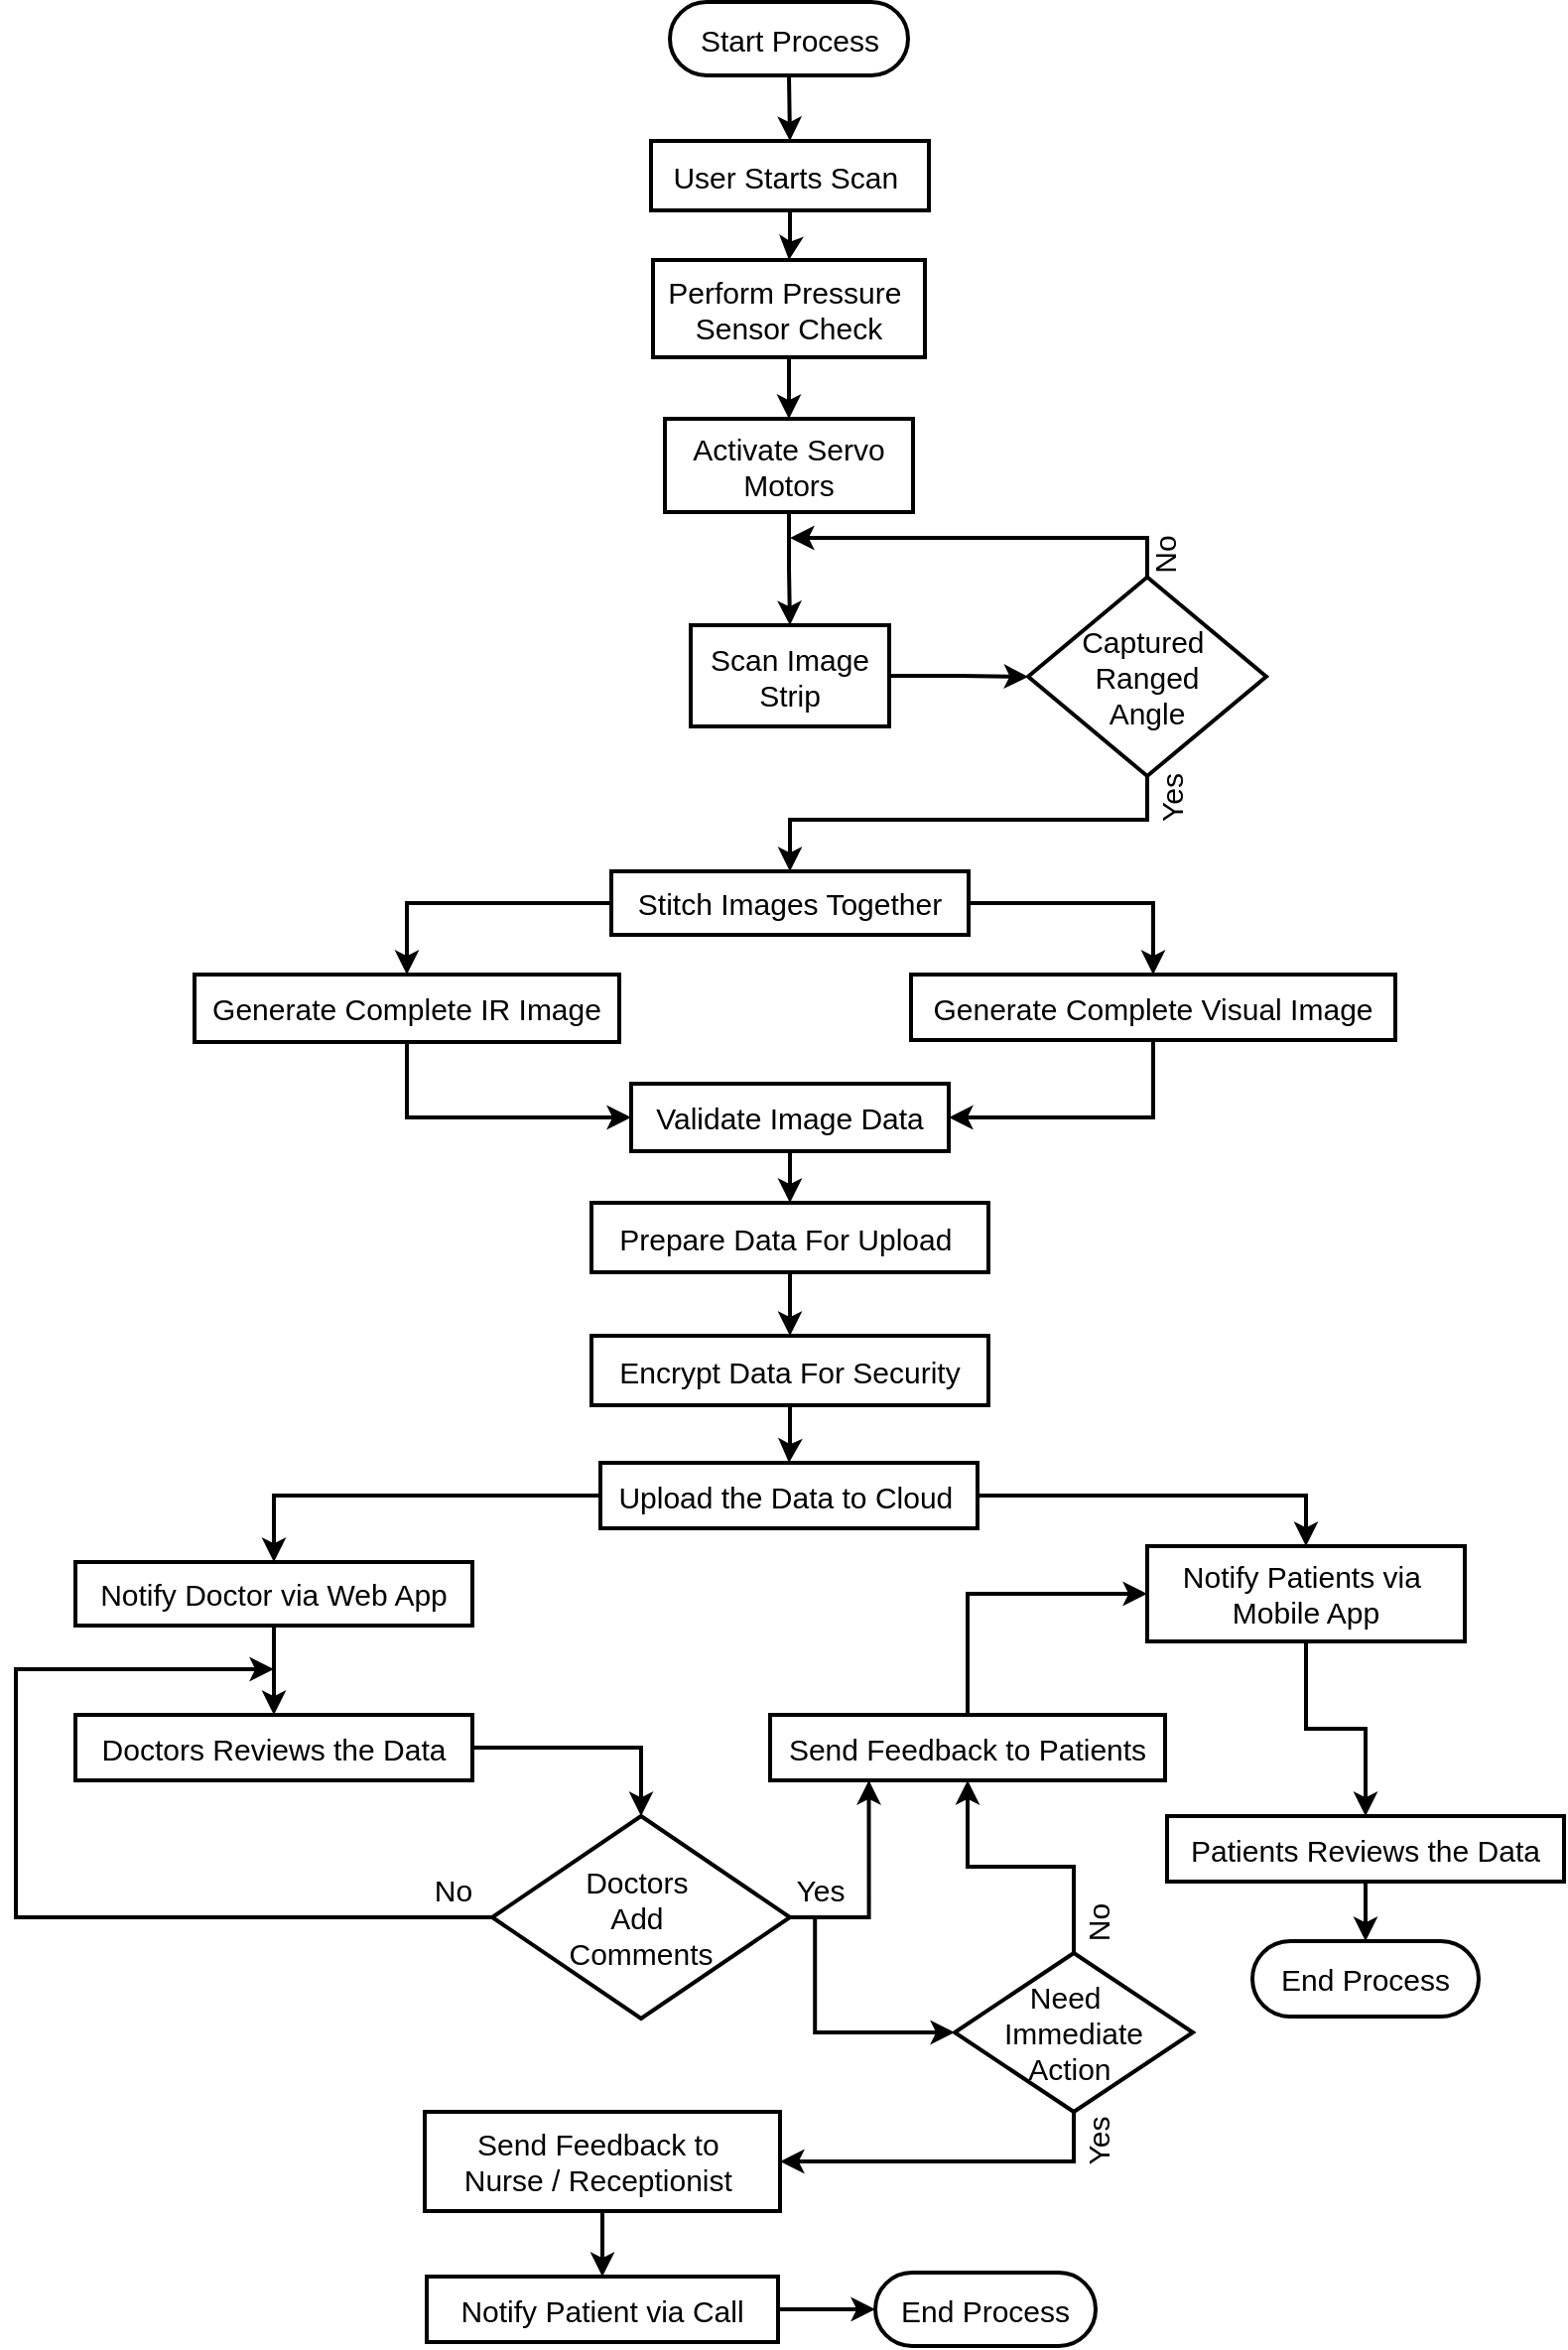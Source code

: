 <mxfile version="26.0.7">
  <diagram name="Page-1" id="AeU-xj0LbcTx7gq5d55r">
    <mxGraphModel dx="933" dy="1729" grid="1" gridSize="10" guides="1" tooltips="1" connect="1" arrows="1" fold="1" page="1" pageScale="1" pageWidth="850" pageHeight="1100" math="0" shadow="0">
      <root>
        <mxCell id="0" />
        <mxCell id="1" parent="0" />
        <mxCell id="R70V5XC0buMxfFzWmvGT-40" value="" style="edgeStyle=orthogonalEdgeStyle;rounded=0;orthogonalLoop=1;jettySize=auto;html=1;fontSize=15;strokeWidth=2;" edge="1" parent="1" source="R70V5XC0buMxfFzWmvGT-1" target="R70V5XC0buMxfFzWmvGT-11">
          <mxGeometry relative="1" as="geometry" />
        </mxCell>
        <mxCell id="R70V5XC0buMxfFzWmvGT-1" value="User Starts Scan&amp;nbsp;" style="rounded=0;whiteSpace=wrap;html=1;fontSize=15;strokeWidth=2;" vertex="1" parent="1">
          <mxGeometry x="340" y="20" width="140" height="35" as="geometry" />
        </mxCell>
        <mxCell id="R70V5XC0buMxfFzWmvGT-2" value="Start Process" style="rounded=1;whiteSpace=wrap;html=1;arcSize=50;fontSize=15;strokeWidth=2;" vertex="1" parent="1">
          <mxGeometry x="349.5" y="-50" width="120" height="37" as="geometry" />
        </mxCell>
        <mxCell id="R70V5XC0buMxfFzWmvGT-28" value="" style="edgeStyle=orthogonalEdgeStyle;rounded=0;orthogonalLoop=1;jettySize=auto;html=1;fontSize=15;strokeWidth=2;" edge="1" parent="1" source="R70V5XC0buMxfFzWmvGT-3" target="R70V5XC0buMxfFzWmvGT-5">
          <mxGeometry relative="1" as="geometry" />
        </mxCell>
        <mxCell id="R70V5XC0buMxfFzWmvGT-3" value="Activate Servo Motors" style="rounded=0;whiteSpace=wrap;html=1;fontSize=15;strokeWidth=2;" vertex="1" parent="1">
          <mxGeometry x="347" y="160" width="125" height="47" as="geometry" />
        </mxCell>
        <mxCell id="R70V5XC0buMxfFzWmvGT-31" value="" style="edgeStyle=orthogonalEdgeStyle;rounded=0;orthogonalLoop=1;jettySize=auto;html=1;fontSize=15;strokeWidth=2;" edge="1" parent="1" source="R70V5XC0buMxfFzWmvGT-5" target="R70V5XC0buMxfFzWmvGT-29">
          <mxGeometry relative="1" as="geometry" />
        </mxCell>
        <mxCell id="R70V5XC0buMxfFzWmvGT-5" value="Scan Image Strip" style="rounded=0;whiteSpace=wrap;html=1;fontSize=15;strokeWidth=2;" vertex="1" parent="1">
          <mxGeometry x="360" y="264" width="100" height="51" as="geometry" />
        </mxCell>
        <mxCell id="R70V5XC0buMxfFzWmvGT-43" style="edgeStyle=orthogonalEdgeStyle;rounded=0;orthogonalLoop=1;jettySize=auto;html=1;entryX=0.5;entryY=0;entryDx=0;entryDy=0;exitX=0;exitY=0.5;exitDx=0;exitDy=0;fontSize=15;strokeWidth=2;" edge="1" parent="1" source="R70V5XC0buMxfFzWmvGT-6" target="R70V5XC0buMxfFzWmvGT-7">
          <mxGeometry relative="1" as="geometry" />
        </mxCell>
        <mxCell id="R70V5XC0buMxfFzWmvGT-6" value="Stitch Images Together" style="rounded=0;whiteSpace=wrap;html=1;fontSize=15;strokeWidth=2;" vertex="1" parent="1">
          <mxGeometry x="320" y="388" width="180" height="32" as="geometry" />
        </mxCell>
        <mxCell id="R70V5XC0buMxfFzWmvGT-44" style="edgeStyle=orthogonalEdgeStyle;rounded=0;orthogonalLoop=1;jettySize=auto;html=1;entryX=0;entryY=0.5;entryDx=0;entryDy=0;fontSize=15;strokeWidth=2;exitX=0.5;exitY=1;exitDx=0;exitDy=0;" edge="1" parent="1" source="R70V5XC0buMxfFzWmvGT-7" target="R70V5XC0buMxfFzWmvGT-8">
          <mxGeometry relative="1" as="geometry" />
        </mxCell>
        <mxCell id="R70V5XC0buMxfFzWmvGT-7" value="Generate Complete IR Image" style="rounded=0;whiteSpace=wrap;html=1;fontSize=15;strokeWidth=2;" vertex="1" parent="1">
          <mxGeometry x="110" y="440" width="214" height="34" as="geometry" />
        </mxCell>
        <mxCell id="R70V5XC0buMxfFzWmvGT-46" value="" style="edgeStyle=orthogonalEdgeStyle;rounded=0;orthogonalLoop=1;jettySize=auto;html=1;fontSize=15;strokeWidth=2;" edge="1" parent="1" source="R70V5XC0buMxfFzWmvGT-8" target="R70V5XC0buMxfFzWmvGT-9">
          <mxGeometry relative="1" as="geometry" />
        </mxCell>
        <mxCell id="R70V5XC0buMxfFzWmvGT-8" value="Validate Image Data" style="rounded=0;whiteSpace=wrap;html=1;fontSize=15;strokeWidth=2;" vertex="1" parent="1">
          <mxGeometry x="330" y="495" width="160" height="34" as="geometry" />
        </mxCell>
        <mxCell id="R70V5XC0buMxfFzWmvGT-52" value="" style="edgeStyle=orthogonalEdgeStyle;rounded=0;orthogonalLoop=1;jettySize=auto;html=1;fontSize=15;strokeWidth=2;" edge="1" parent="1" source="R70V5XC0buMxfFzWmvGT-9" target="R70V5XC0buMxfFzWmvGT-13">
          <mxGeometry relative="1" as="geometry" />
        </mxCell>
        <mxCell id="R70V5XC0buMxfFzWmvGT-9" value="Prepare Data For Upload&amp;nbsp;" style="rounded=0;whiteSpace=wrap;html=1;fontSize=15;strokeWidth=2;" vertex="1" parent="1">
          <mxGeometry x="310" y="555" width="200" height="35" as="geometry" />
        </mxCell>
        <mxCell id="R70V5XC0buMxfFzWmvGT-45" style="edgeStyle=orthogonalEdgeStyle;rounded=0;orthogonalLoop=1;jettySize=auto;html=1;exitX=0.5;exitY=1;exitDx=0;exitDy=0;entryX=1;entryY=0.5;entryDx=0;entryDy=0;fontSize=15;strokeWidth=2;" edge="1" parent="1" source="R70V5XC0buMxfFzWmvGT-10" target="R70V5XC0buMxfFzWmvGT-8">
          <mxGeometry relative="1" as="geometry" />
        </mxCell>
        <mxCell id="R70V5XC0buMxfFzWmvGT-10" value="Generate Complete Visual Image" style="rounded=0;whiteSpace=wrap;html=1;fontSize=15;strokeWidth=2;" vertex="1" parent="1">
          <mxGeometry x="471" y="440" width="244" height="33" as="geometry" />
        </mxCell>
        <mxCell id="R70V5XC0buMxfFzWmvGT-41" value="" style="edgeStyle=orthogonalEdgeStyle;rounded=0;orthogonalLoop=1;jettySize=auto;html=1;fontSize=15;strokeWidth=2;" edge="1" parent="1" source="R70V5XC0buMxfFzWmvGT-11" target="R70V5XC0buMxfFzWmvGT-3">
          <mxGeometry relative="1" as="geometry" />
        </mxCell>
        <mxCell id="R70V5XC0buMxfFzWmvGT-11" value="Perform Pressure&amp;nbsp;&lt;div&gt;Sensor Check&lt;/div&gt;" style="rounded=0;whiteSpace=wrap;html=1;fontSize=15;strokeWidth=2;" vertex="1" parent="1">
          <mxGeometry x="341" y="80" width="137" height="49" as="geometry" />
        </mxCell>
        <mxCell id="R70V5XC0buMxfFzWmvGT-53" value="" style="edgeStyle=orthogonalEdgeStyle;rounded=0;orthogonalLoop=1;jettySize=auto;html=1;fontSize=15;strokeWidth=2;" edge="1" parent="1" source="R70V5XC0buMxfFzWmvGT-13" target="R70V5XC0buMxfFzWmvGT-16">
          <mxGeometry relative="1" as="geometry" />
        </mxCell>
        <mxCell id="R70V5XC0buMxfFzWmvGT-13" value="Encrypt Data For Security" style="rounded=0;whiteSpace=wrap;html=1;fontSize=15;strokeWidth=2;" vertex="1" parent="1">
          <mxGeometry x="310" y="622" width="200" height="35" as="geometry" />
        </mxCell>
        <mxCell id="R70V5XC0buMxfFzWmvGT-54" style="edgeStyle=orthogonalEdgeStyle;rounded=0;orthogonalLoop=1;jettySize=auto;html=1;entryX=0.5;entryY=0;entryDx=0;entryDy=0;exitX=0;exitY=0.5;exitDx=0;exitDy=0;fontSize=15;strokeWidth=2;" edge="1" parent="1" source="R70V5XC0buMxfFzWmvGT-16" target="R70V5XC0buMxfFzWmvGT-17">
          <mxGeometry relative="1" as="geometry" />
        </mxCell>
        <mxCell id="R70V5XC0buMxfFzWmvGT-55" style="edgeStyle=orthogonalEdgeStyle;rounded=0;orthogonalLoop=1;jettySize=auto;html=1;exitX=1;exitY=0.5;exitDx=0;exitDy=0;entryX=0.5;entryY=0;entryDx=0;entryDy=0;fontSize=15;strokeWidth=2;" edge="1" parent="1" source="R70V5XC0buMxfFzWmvGT-16" target="R70V5XC0buMxfFzWmvGT-18">
          <mxGeometry relative="1" as="geometry" />
        </mxCell>
        <mxCell id="R70V5XC0buMxfFzWmvGT-16" value="Upload the Data to Cloud&amp;nbsp;" style="rounded=0;whiteSpace=wrap;html=1;fontSize=15;strokeWidth=2;" vertex="1" parent="1">
          <mxGeometry x="314.5" y="686" width="190" height="33" as="geometry" />
        </mxCell>
        <mxCell id="R70V5XC0buMxfFzWmvGT-56" value="" style="edgeStyle=orthogonalEdgeStyle;rounded=0;orthogonalLoop=1;jettySize=auto;html=1;fontSize=15;strokeWidth=2;" edge="1" parent="1" source="R70V5XC0buMxfFzWmvGT-17" target="R70V5XC0buMxfFzWmvGT-20">
          <mxGeometry relative="1" as="geometry" />
        </mxCell>
        <mxCell id="R70V5XC0buMxfFzWmvGT-17" value="Notify Doctor via Web App" style="rounded=0;whiteSpace=wrap;html=1;fontSize=15;strokeWidth=2;" vertex="1" parent="1">
          <mxGeometry x="50" y="736" width="200" height="32" as="geometry" />
        </mxCell>
        <mxCell id="R70V5XC0buMxfFzWmvGT-57" value="" style="edgeStyle=orthogonalEdgeStyle;rounded=0;orthogonalLoop=1;jettySize=auto;html=1;fontSize=15;strokeWidth=2;" edge="1" parent="1" source="R70V5XC0buMxfFzWmvGT-18" target="R70V5XC0buMxfFzWmvGT-19">
          <mxGeometry relative="1" as="geometry" />
        </mxCell>
        <mxCell id="R70V5XC0buMxfFzWmvGT-18" value="Notify Patients via&amp;nbsp;&lt;div&gt;Mobile App&lt;/div&gt;" style="rounded=0;whiteSpace=wrap;html=1;fontSize=15;strokeWidth=2;" vertex="1" parent="1">
          <mxGeometry x="590" y="728" width="160" height="48" as="geometry" />
        </mxCell>
        <mxCell id="R70V5XC0buMxfFzWmvGT-67" value="" style="edgeStyle=orthogonalEdgeStyle;rounded=0;orthogonalLoop=1;jettySize=auto;html=1;fontSize=15;strokeWidth=2;" edge="1" parent="1" source="R70V5XC0buMxfFzWmvGT-19" target="R70V5XC0buMxfFzWmvGT-65">
          <mxGeometry relative="1" as="geometry" />
        </mxCell>
        <mxCell id="R70V5XC0buMxfFzWmvGT-19" value="Patients Reviews the Data" style="rounded=0;whiteSpace=wrap;html=1;fontSize=15;strokeWidth=2;" vertex="1" parent="1">
          <mxGeometry x="600" y="864" width="200" height="33" as="geometry" />
        </mxCell>
        <mxCell id="R70V5XC0buMxfFzWmvGT-62" style="edgeStyle=orthogonalEdgeStyle;rounded=0;orthogonalLoop=1;jettySize=auto;html=1;exitX=1;exitY=0.5;exitDx=0;exitDy=0;entryX=0.5;entryY=0;entryDx=0;entryDy=0;fontSize=15;strokeWidth=2;" edge="1" parent="1" source="R70V5XC0buMxfFzWmvGT-20" target="R70V5XC0buMxfFzWmvGT-58">
          <mxGeometry relative="1" as="geometry" />
        </mxCell>
        <mxCell id="R70V5XC0buMxfFzWmvGT-20" value="Doctors Reviews the Data" style="rounded=0;whiteSpace=wrap;html=1;fontSize=15;strokeWidth=2;" vertex="1" parent="1">
          <mxGeometry x="50" y="813" width="200" height="33" as="geometry" />
        </mxCell>
        <mxCell id="R70V5XC0buMxfFzWmvGT-61" style="edgeStyle=orthogonalEdgeStyle;rounded=0;orthogonalLoop=1;jettySize=auto;html=1;entryX=0;entryY=0.5;entryDx=0;entryDy=0;fontSize=15;strokeWidth=2;" edge="1" parent="1" source="R70V5XC0buMxfFzWmvGT-21" target="R70V5XC0buMxfFzWmvGT-18">
          <mxGeometry relative="1" as="geometry" />
        </mxCell>
        <mxCell id="R70V5XC0buMxfFzWmvGT-21" value="Send Feedback to Patients" style="rounded=0;whiteSpace=wrap;html=1;fontSize=15;strokeWidth=2;" vertex="1" parent="1">
          <mxGeometry x="400" y="813" width="199" height="33" as="geometry" />
        </mxCell>
        <mxCell id="R70V5XC0buMxfFzWmvGT-25" value="End Process" style="rounded=1;whiteSpace=wrap;html=1;arcSize=50;fontSize=15;strokeWidth=2;" vertex="1" parent="1">
          <mxGeometry x="453" y="1094" width="111" height="37" as="geometry" />
        </mxCell>
        <mxCell id="R70V5XC0buMxfFzWmvGT-26" value="" style="endArrow=classic;html=1;rounded=0;exitX=0.5;exitY=1;exitDx=0;exitDy=0;entryX=0.5;entryY=0;entryDx=0;entryDy=0;fontSize=15;strokeWidth=2;" edge="1" parent="1" source="R70V5XC0buMxfFzWmvGT-2" target="R70V5XC0buMxfFzWmvGT-1">
          <mxGeometry width="50" height="50" relative="1" as="geometry">
            <mxPoint x="410" y="100" as="sourcePoint" />
            <mxPoint x="460" y="50" as="targetPoint" />
          </mxGeometry>
        </mxCell>
        <mxCell id="R70V5XC0buMxfFzWmvGT-29" value="Captured&amp;nbsp;&lt;div&gt;Ranged&lt;/div&gt;&lt;div&gt;Angle&lt;/div&gt;" style="rhombus;whiteSpace=wrap;html=1;fontSize=15;strokeWidth=2;" vertex="1" parent="1">
          <mxGeometry x="530" y="239.75" width="120" height="100.25" as="geometry" />
        </mxCell>
        <mxCell id="R70V5XC0buMxfFzWmvGT-33" value="" style="endArrow=classic;html=1;rounded=0;exitX=0.5;exitY=0;exitDx=0;exitDy=0;fontSize=15;strokeWidth=2;" edge="1" parent="1" source="R70V5XC0buMxfFzWmvGT-29">
          <mxGeometry width="50" height="50" relative="1" as="geometry">
            <mxPoint x="585" y="223.75" as="sourcePoint" />
            <mxPoint x="410" y="220" as="targetPoint" />
            <Array as="points">
              <mxPoint x="590" y="220" />
            </Array>
          </mxGeometry>
        </mxCell>
        <mxCell id="R70V5XC0buMxfFzWmvGT-38" value="" style="endArrow=classic;html=1;rounded=0;exitX=0.5;exitY=1;exitDx=0;exitDy=0;entryX=0.5;entryY=0;entryDx=0;entryDy=0;fontSize=15;strokeWidth=2;" edge="1" parent="1" source="R70V5XC0buMxfFzWmvGT-29" target="R70V5XC0buMxfFzWmvGT-6">
          <mxGeometry width="50" height="50" relative="1" as="geometry">
            <mxPoint x="585" y="324.25" as="sourcePoint" />
            <mxPoint x="410" y="392" as="targetPoint" />
            <Array as="points">
              <mxPoint x="590" y="362" />
              <mxPoint x="410" y="362" />
            </Array>
          </mxGeometry>
        </mxCell>
        <mxCell id="R70V5XC0buMxfFzWmvGT-42" style="edgeStyle=orthogonalEdgeStyle;rounded=0;orthogonalLoop=1;jettySize=auto;html=1;entryX=0.5;entryY=0;entryDx=0;entryDy=0;exitX=1;exitY=0.5;exitDx=0;exitDy=0;fontSize=15;strokeWidth=2;" edge="1" parent="1" source="R70V5XC0buMxfFzWmvGT-6" target="R70V5XC0buMxfFzWmvGT-10">
          <mxGeometry relative="1" as="geometry" />
        </mxCell>
        <mxCell id="R70V5XC0buMxfFzWmvGT-50" value="Yes" style="text;html=1;align=center;verticalAlign=middle;resizable=0;points=[];autosize=1;strokeColor=none;fillColor=none;rotation=-90;fontSize=15;strokeWidth=2;" vertex="1" parent="1">
          <mxGeometry x="577" y="336.25" width="50" height="30" as="geometry" />
        </mxCell>
        <mxCell id="R70V5XC0buMxfFzWmvGT-51" value="No" style="text;html=1;align=center;verticalAlign=middle;resizable=0;points=[];autosize=1;strokeColor=none;fillColor=none;rotation=-90;fontSize=15;strokeWidth=2;" vertex="1" parent="1">
          <mxGeometry x="578" y="213.75" width="40" height="30" as="geometry" />
        </mxCell>
        <mxCell id="R70V5XC0buMxfFzWmvGT-77" style="edgeStyle=orthogonalEdgeStyle;rounded=0;orthogonalLoop=1;jettySize=auto;html=1;exitX=1;exitY=0.5;exitDx=0;exitDy=0;entryX=0.25;entryY=1;entryDx=0;entryDy=0;strokeWidth=2;" edge="1" parent="1" source="R70V5XC0buMxfFzWmvGT-58" target="R70V5XC0buMxfFzWmvGT-21">
          <mxGeometry relative="1" as="geometry" />
        </mxCell>
        <mxCell id="R70V5XC0buMxfFzWmvGT-58" value="Doctors&amp;nbsp;&lt;div&gt;Add&amp;nbsp;&lt;/div&gt;&lt;div&gt;Comments&lt;/div&gt;" style="rhombus;whiteSpace=wrap;html=1;fontSize=15;strokeWidth=2;" vertex="1" parent="1">
          <mxGeometry x="260" y="864" width="150" height="102" as="geometry" />
        </mxCell>
        <mxCell id="R70V5XC0buMxfFzWmvGT-69" style="edgeStyle=orthogonalEdgeStyle;rounded=0;orthogonalLoop=1;jettySize=auto;html=1;entryX=1;entryY=0.5;entryDx=0;entryDy=0;fontSize=15;strokeWidth=2;exitX=0.5;exitY=1;exitDx=0;exitDy=0;" edge="1" parent="1" source="R70V5XC0buMxfFzWmvGT-59" target="R70V5XC0buMxfFzWmvGT-60">
          <mxGeometry relative="1" as="geometry" />
        </mxCell>
        <mxCell id="R70V5XC0buMxfFzWmvGT-78" style="edgeStyle=orthogonalEdgeStyle;rounded=0;orthogonalLoop=1;jettySize=auto;html=1;entryX=0.5;entryY=1;entryDx=0;entryDy=0;strokeWidth=2;" edge="1" parent="1" source="R70V5XC0buMxfFzWmvGT-59" target="R70V5XC0buMxfFzWmvGT-21">
          <mxGeometry relative="1" as="geometry" />
        </mxCell>
        <mxCell id="R70V5XC0buMxfFzWmvGT-59" value="Need &amp;nbsp;&lt;div&gt;Immediate&lt;/div&gt;&lt;div&gt;Action&amp;nbsp;&lt;/div&gt;" style="rhombus;whiteSpace=wrap;html=1;fontSize=15;strokeWidth=2;" vertex="1" parent="1">
          <mxGeometry x="493" y="933" width="120" height="80" as="geometry" />
        </mxCell>
        <mxCell id="R70V5XC0buMxfFzWmvGT-74" value="" style="edgeStyle=orthogonalEdgeStyle;rounded=0;orthogonalLoop=1;jettySize=auto;html=1;fontSize=15;strokeWidth=2;" edge="1" parent="1" source="R70V5XC0buMxfFzWmvGT-60" target="R70V5XC0buMxfFzWmvGT-70">
          <mxGeometry relative="1" as="geometry" />
        </mxCell>
        <mxCell id="R70V5XC0buMxfFzWmvGT-60" value="Send Feedback to&amp;nbsp;&lt;div&gt;Nurse / Receptionist&amp;nbsp;&lt;/div&gt;" style="rounded=0;whiteSpace=wrap;html=1;fontSize=15;strokeWidth=2;" vertex="1" parent="1">
          <mxGeometry x="226" y="1013" width="179" height="50" as="geometry" />
        </mxCell>
        <mxCell id="R70V5XC0buMxfFzWmvGT-68" style="edgeStyle=orthogonalEdgeStyle;rounded=0;orthogonalLoop=1;jettySize=auto;html=1;entryX=0;entryY=0.5;entryDx=0;entryDy=0;exitX=0.452;exitY=0.942;exitDx=0;exitDy=0;exitPerimeter=0;fontSize=15;strokeWidth=2;" edge="1" parent="1" source="R70V5XC0buMxfFzWmvGT-64" target="R70V5XC0buMxfFzWmvGT-59">
          <mxGeometry relative="1" as="geometry">
            <Array as="points">
              <mxPoint x="423" y="973" />
            </Array>
          </mxGeometry>
        </mxCell>
        <mxCell id="R70V5XC0buMxfFzWmvGT-64" value="Yes" style="text;html=1;align=center;verticalAlign=middle;resizable=0;points=[];autosize=1;strokeColor=none;fillColor=none;fontSize=15;strokeWidth=2;" vertex="1" parent="1">
          <mxGeometry x="400" y="886" width="50" height="30" as="geometry" />
        </mxCell>
        <mxCell id="R70V5XC0buMxfFzWmvGT-65" value="End Process" style="rounded=1;whiteSpace=wrap;html=1;arcSize=50;fontSize=15;strokeWidth=2;" vertex="1" parent="1">
          <mxGeometry x="643" y="927" width="114" height="38" as="geometry" />
        </mxCell>
        <mxCell id="R70V5XC0buMxfFzWmvGT-76" value="" style="edgeStyle=orthogonalEdgeStyle;rounded=0;orthogonalLoop=1;jettySize=auto;html=1;fontSize=15;strokeWidth=2;" edge="1" parent="1" source="R70V5XC0buMxfFzWmvGT-70" target="R70V5XC0buMxfFzWmvGT-25">
          <mxGeometry relative="1" as="geometry" />
        </mxCell>
        <mxCell id="R70V5XC0buMxfFzWmvGT-70" value="Notify Patient via Call" style="rounded=0;whiteSpace=wrap;html=1;fontSize=15;strokeWidth=2;" vertex="1" parent="1">
          <mxGeometry x="227" y="1096" width="177" height="33" as="geometry" />
        </mxCell>
        <mxCell id="R70V5XC0buMxfFzWmvGT-72" value="" style="endArrow=classic;html=1;rounded=0;exitX=0;exitY=0.5;exitDx=0;exitDy=0;fontSize=15;strokeWidth=2;" edge="1" parent="1" source="R70V5XC0buMxfFzWmvGT-58">
          <mxGeometry width="50" height="50" relative="1" as="geometry">
            <mxPoint x="260" y="920" as="sourcePoint" />
            <mxPoint x="150" y="790" as="targetPoint" />
            <Array as="points">
              <mxPoint x="20" y="915" />
              <mxPoint x="20" y="790" />
            </Array>
          </mxGeometry>
        </mxCell>
        <mxCell id="R70V5XC0buMxfFzWmvGT-73" value="No" style="text;html=1;align=center;verticalAlign=middle;resizable=0;points=[];autosize=1;strokeColor=none;fillColor=none;fontSize=15;strokeWidth=2;" vertex="1" parent="1">
          <mxGeometry x="220" y="886" width="40" height="30" as="geometry" />
        </mxCell>
        <mxCell id="R70V5XC0buMxfFzWmvGT-79" value="Yes" style="text;html=1;align=center;verticalAlign=middle;resizable=0;points=[];autosize=1;strokeColor=none;fillColor=none;rotation=-90;fontSize=15;strokeWidth=2;" vertex="1" parent="1">
          <mxGeometry x="540" y="1013" width="50" height="30" as="geometry" />
        </mxCell>
        <mxCell id="R70V5XC0buMxfFzWmvGT-81" value="No" style="text;html=1;align=center;verticalAlign=middle;resizable=0;points=[];autosize=1;strokeColor=none;fillColor=none;rotation=-90;fontSize=15;strokeWidth=2;" vertex="1" parent="1">
          <mxGeometry x="545" y="903" width="40" height="30" as="geometry" />
        </mxCell>
      </root>
    </mxGraphModel>
  </diagram>
</mxfile>
